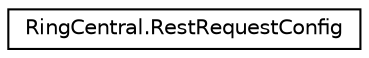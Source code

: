 digraph "Graphical Class Hierarchy"
{
 // LATEX_PDF_SIZE
  edge [fontname="Helvetica",fontsize="10",labelfontname="Helvetica",labelfontsize="10"];
  node [fontname="Helvetica",fontsize="10",shape=record];
  rankdir="LR";
  Node0 [label="RingCentral.RestRequestConfig",height=0.2,width=0.4,color="black", fillcolor="white", style="filled",URL="$classRingCentral_1_1RestRequestConfig.html",tooltip=" "];
}
